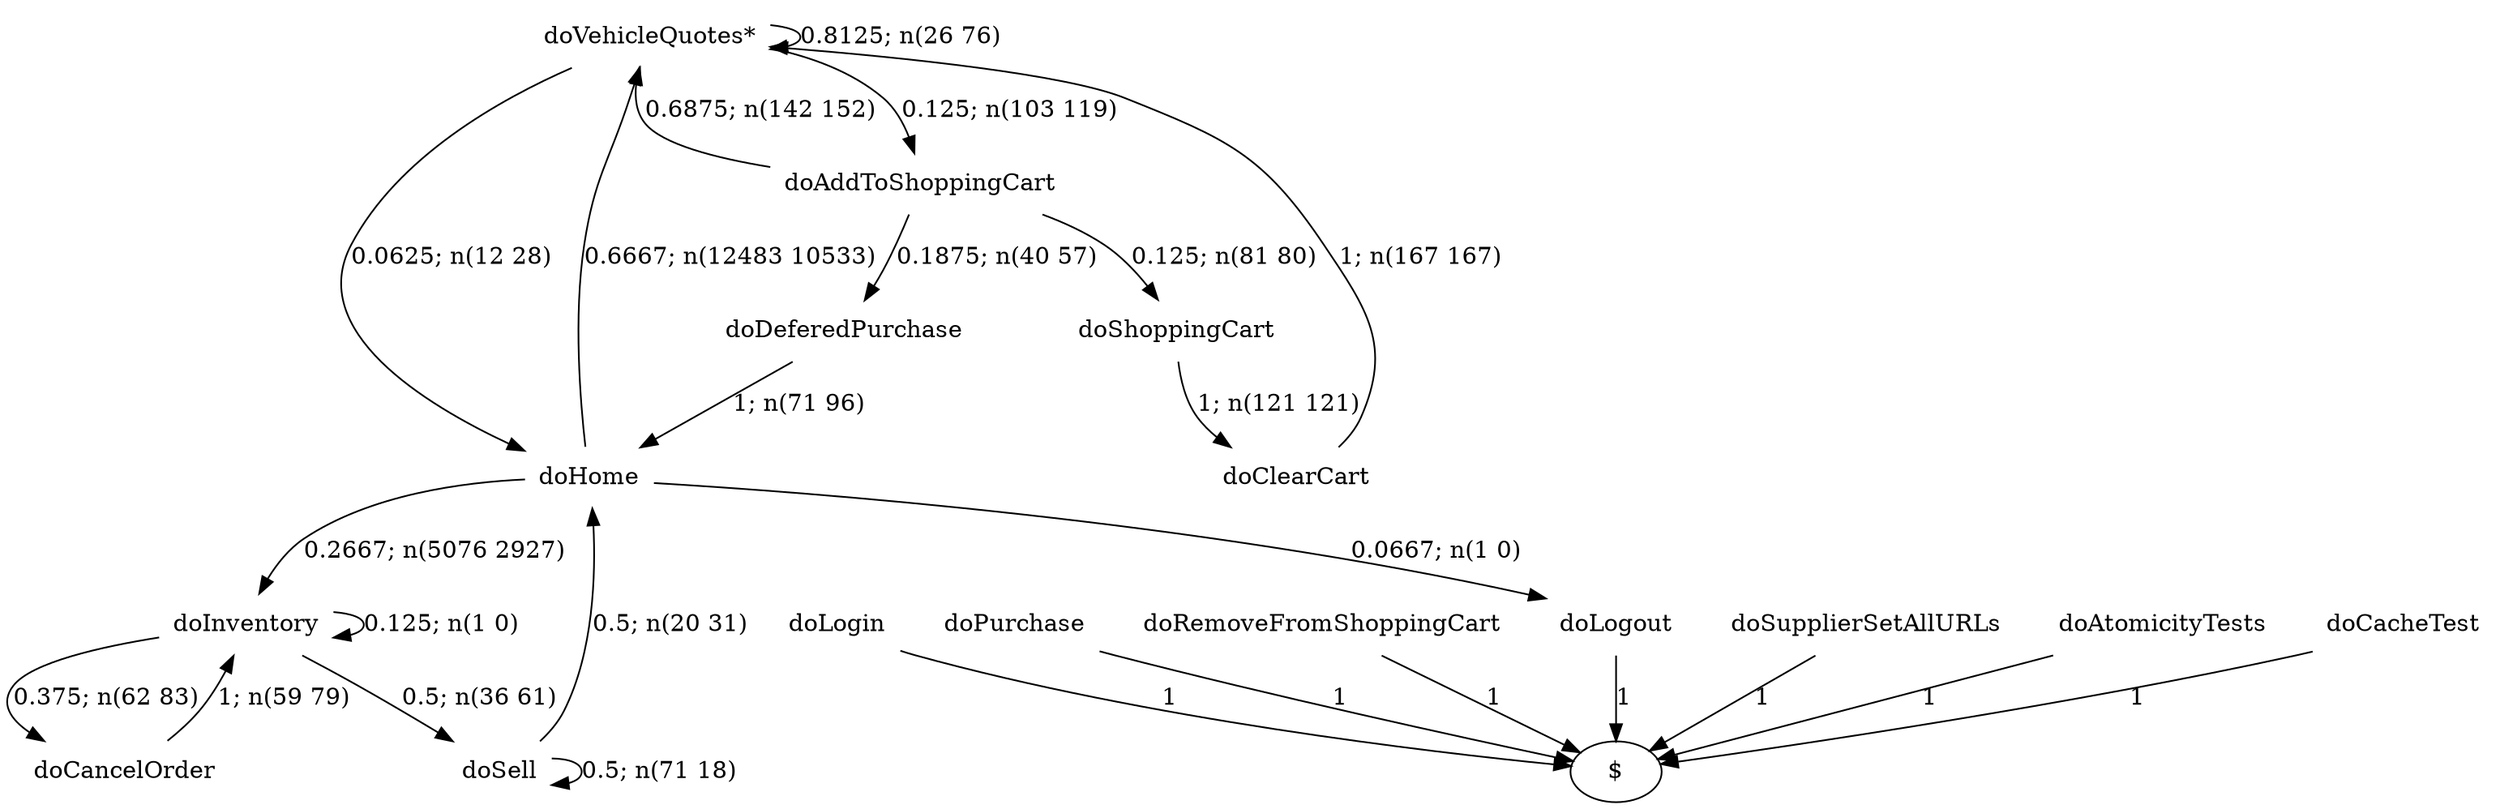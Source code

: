 digraph G {"doVehicleQuotes*" [label="doVehicleQuotes*",shape=none];"doSupplierSetAllURLs" [label="doSupplierSetAllURLs",shape=none];"doAtomicityTests" [label="doAtomicityTests",shape=none];"doCacheTest" [label="doCacheTest",shape=none];"doLogin" [label="doLogin",shape=none];"doAddToShoppingCart" [label="doAddToShoppingCart",shape=none];"doDeferedPurchase" [label="doDeferedPurchase",shape=none];"doHome" [label="doHome",shape=none];"doShoppingCart" [label="doShoppingCart",shape=none];"doClearCart" [label="doClearCart",shape=none];"doPurchase" [label="doPurchase",shape=none];"doInventory" [label="doInventory",shape=none];"doSell" [label="doSell",shape=none];"doLogout" [label="doLogout",shape=none];"doCancelOrder" [label="doCancelOrder",shape=none];"doRemoveFromShoppingCart" [label="doRemoveFromShoppingCart",shape=none];"doVehicleQuotes*"->"doVehicleQuotes*" [style=solid,label="0.8125; n(26 76)"];"doVehicleQuotes*"->"doAddToShoppingCart" [style=solid,label="0.125; n(103 119)"];"doVehicleQuotes*"->"doHome" [style=solid,label="0.0625; n(12 28)"];"doSupplierSetAllURLs"->"$" [style=solid,label="1"];"doAtomicityTests"->"$" [style=solid,label="1"];"doCacheTest"->"$" [style=solid,label="1"];"doLogin"->"$" [style=solid,label="1"];"doAddToShoppingCart"->"doVehicleQuotes*" [style=solid,label="0.6875; n(142 152)"];"doAddToShoppingCart"->"doDeferedPurchase" [style=solid,label="0.1875; n(40 57)"];"doAddToShoppingCart"->"doShoppingCart" [style=solid,label="0.125; n(81 80)"];"doDeferedPurchase"->"doHome" [style=solid,label="1; n(71 96)"];"doHome"->"doVehicleQuotes*" [style=solid,label="0.6667; n(12483 10533)"];"doHome"->"doInventory" [style=solid,label="0.2667; n(5076 2927)"];"doHome"->"doLogout" [style=solid,label="0.0667; n(1 0)"];"doShoppingCart"->"doClearCart" [style=solid,label="1; n(121 121)"];"doClearCart"->"doVehicleQuotes*" [style=solid,label="1; n(167 167)"];"doPurchase"->"$" [style=solid,label="1"];"doInventory"->"doInventory" [style=solid,label="0.125; n(1 0)"];"doInventory"->"doSell" [style=solid,label="0.5; n(36 61)"];"doInventory"->"doCancelOrder" [style=solid,label="0.375; n(62 83)"];"doSell"->"doHome" [style=solid,label="0.5; n(20 31)"];"doSell"->"doSell" [style=solid,label="0.5; n(71 18)"];"doLogout"->"$" [style=solid,label="1"];"doCancelOrder"->"doInventory" [style=solid,label="1; n(59 79)"];"doRemoveFromShoppingCart"->"$" [style=solid,label="1"];}
